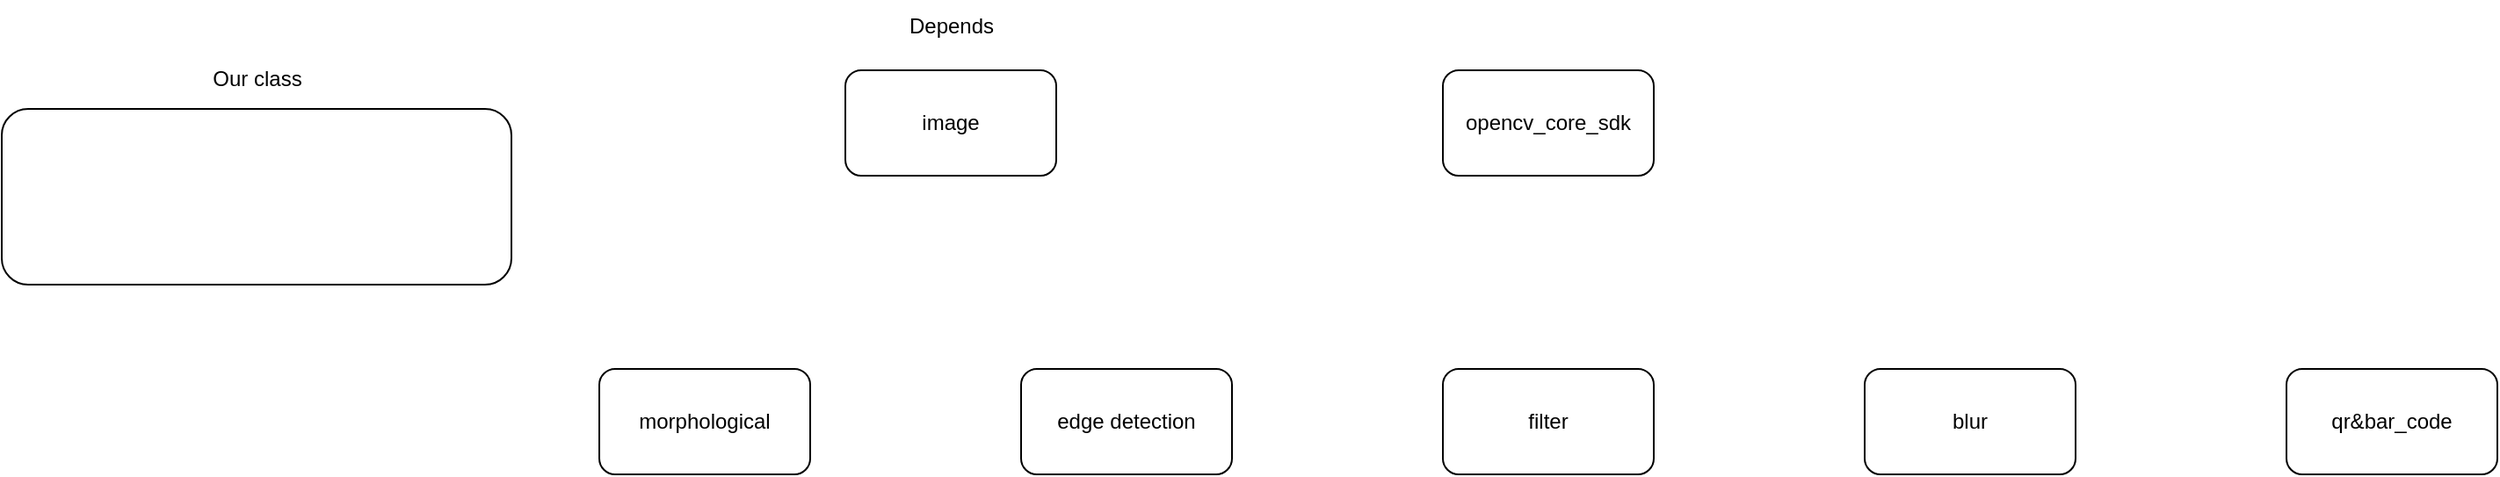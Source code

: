 <mxfile version="21.6.8" type="github">
  <diagram name="Page-1" id="bbNpDcok5v9fHwa2r4f9">
    <mxGraphModel dx="2210" dy="795" grid="1" gridSize="10" guides="1" tooltips="1" connect="1" arrows="1" fold="1" page="1" pageScale="1" pageWidth="850" pageHeight="1100" math="0" shadow="0">
      <root>
        <mxCell id="0" />
        <mxCell id="1" parent="0" />
        <mxCell id="l80OdfhFsxBuSlyoFw---1" value="opencv_core_sdk" style="rounded=1;whiteSpace=wrap;html=1;" vertex="1" parent="1">
          <mxGeometry x="360" y="70" width="120" height="60" as="geometry" />
        </mxCell>
        <mxCell id="l80OdfhFsxBuSlyoFw---6" value="" style="group" vertex="1" connectable="0" parent="1">
          <mxGeometry x="-460" y="60" width="290" height="132" as="geometry" />
        </mxCell>
        <mxCell id="l80OdfhFsxBuSlyoFw---4" value="" style="rounded=1;whiteSpace=wrap;html=1;movable=1;resizable=1;rotatable=1;deletable=1;editable=1;locked=0;connectable=1;" vertex="1" parent="l80OdfhFsxBuSlyoFw---6">
          <mxGeometry y="32" width="290" height="100" as="geometry" />
        </mxCell>
        <mxCell id="l80OdfhFsxBuSlyoFw---5" value="Our class" style="text;html=1;align=center;verticalAlign=middle;resizable=1;points=[];autosize=1;strokeColor=none;fillColor=none;movable=1;rotatable=1;deletable=1;editable=1;locked=0;connectable=1;" vertex="1" parent="l80OdfhFsxBuSlyoFw---6">
          <mxGeometry x="110" width="70" height="30" as="geometry" />
        </mxCell>
        <mxCell id="l80OdfhFsxBuSlyoFw---7" value="morphological" style="rounded=1;whiteSpace=wrap;html=1;" vertex="1" parent="1">
          <mxGeometry x="-120" y="240" width="120" height="60" as="geometry" />
        </mxCell>
        <mxCell id="l80OdfhFsxBuSlyoFw---8" value="edge detection" style="rounded=1;whiteSpace=wrap;html=1;" vertex="1" parent="1">
          <mxGeometry x="120" y="240" width="120" height="60" as="geometry" />
        </mxCell>
        <mxCell id="l80OdfhFsxBuSlyoFw---9" value="&lt;div&gt;filter&lt;/div&gt;" style="rounded=1;whiteSpace=wrap;html=1;" vertex="1" parent="1">
          <mxGeometry x="360" y="240" width="120" height="60" as="geometry" />
        </mxCell>
        <mxCell id="l80OdfhFsxBuSlyoFw---10" value="blur" style="rounded=1;whiteSpace=wrap;html=1;" vertex="1" parent="1">
          <mxGeometry x="600" y="240" width="120" height="60" as="geometry" />
        </mxCell>
        <mxCell id="l80OdfhFsxBuSlyoFw---11" value="&lt;div&gt;qr&amp;amp;bar_code&lt;/div&gt;" style="rounded=1;whiteSpace=wrap;html=1;" vertex="1" parent="1">
          <mxGeometry x="840" y="240" width="120" height="60" as="geometry" />
        </mxCell>
        <mxCell id="l80OdfhFsxBuSlyoFw---12" value="" style="group" vertex="1" connectable="0" parent="1">
          <mxGeometry x="20" y="30" width="120" height="100" as="geometry" />
        </mxCell>
        <mxCell id="l80OdfhFsxBuSlyoFw---2" value="image" style="rounded=1;whiteSpace=wrap;html=1;" vertex="1" parent="l80OdfhFsxBuSlyoFw---12">
          <mxGeometry y="40" width="120" height="60" as="geometry" />
        </mxCell>
        <mxCell id="l80OdfhFsxBuSlyoFw---3" value="Depends" style="text;html=1;align=center;verticalAlign=middle;resizable=0;points=[];autosize=1;strokeColor=none;fillColor=none;" vertex="1" parent="l80OdfhFsxBuSlyoFw---12">
          <mxGeometry x="25" width="70" height="30" as="geometry" />
        </mxCell>
      </root>
    </mxGraphModel>
  </diagram>
</mxfile>
